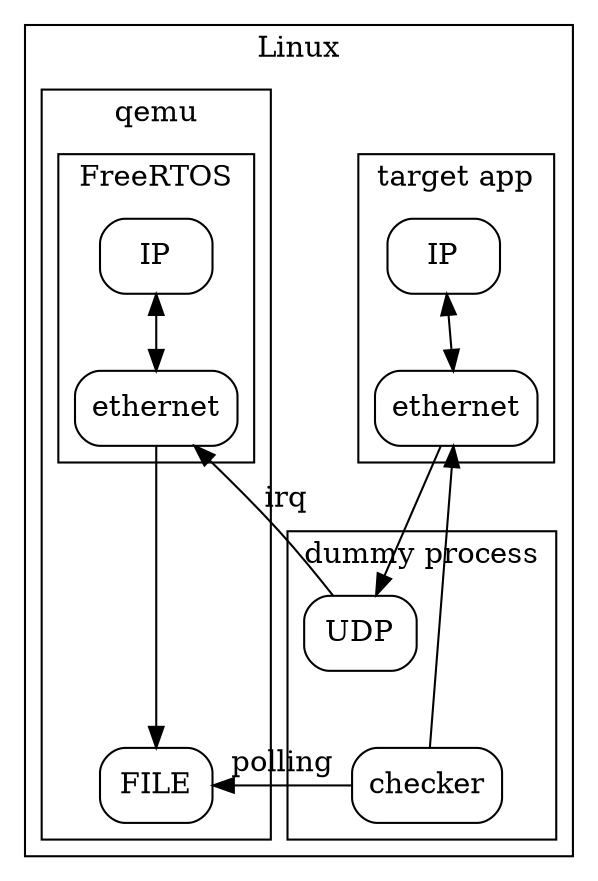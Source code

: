 /*
digraph D {
    rankdir = TD;
    node[shape="box", style="rounded"]
    subgraph cluster_Linux {
        label="Linux"

        subgraph cluster_Target {
            label="target app"

            lip[label="IP"]
            lap[label="ethernet"]
            lip->lap[dir="both"]
        }
    }
    subgraph cluster_FreeRTOS {
        label="FreeRTOS"
        rip[label="IP"]
        rap[label="ethernet"]
        rip->rap[dir="both"]
    }    
    some[label="something"]
    lap->some[dir="both"]
    rap->some[dir="both"]
}
*/
digraph D {
    rankdir = TD;
    newrank=true;

    node[shape="box", style="rounded"]
    subgraph cluster_Linux {
        label="Linux"

        subgraph cluster_Target {
            label="target app"

            lip[label="IP"]
            lap[label="ethernet"]
            lip->lap[dir="both"]
        }
        subgraph cluster_dummy {
            label="dummy process"
            some[label="UDP"]
            poll[label="checker"]
            some->poll[style="invis"]
        }
        subgraph cluster_qemu {
            label="qemu"
            f[label="FILE"]

            subgraph cluster_FreeRTOS {
                label="FreeRTOS"
                rip[label="IP"]
                rap[label="ethernet"] 
                rip->rap[dir="both"]
            }
        }
    }
    lap -> some
    poll->f[label="polling"]
    poll->lap
    rap -> f
    some -> rap[label="irq"]
    lip->some[style="invis"]

    { rank=same; lip; rip; }
    { rank=same; lap; rap; }
    { rank=same; f; poll;}
}